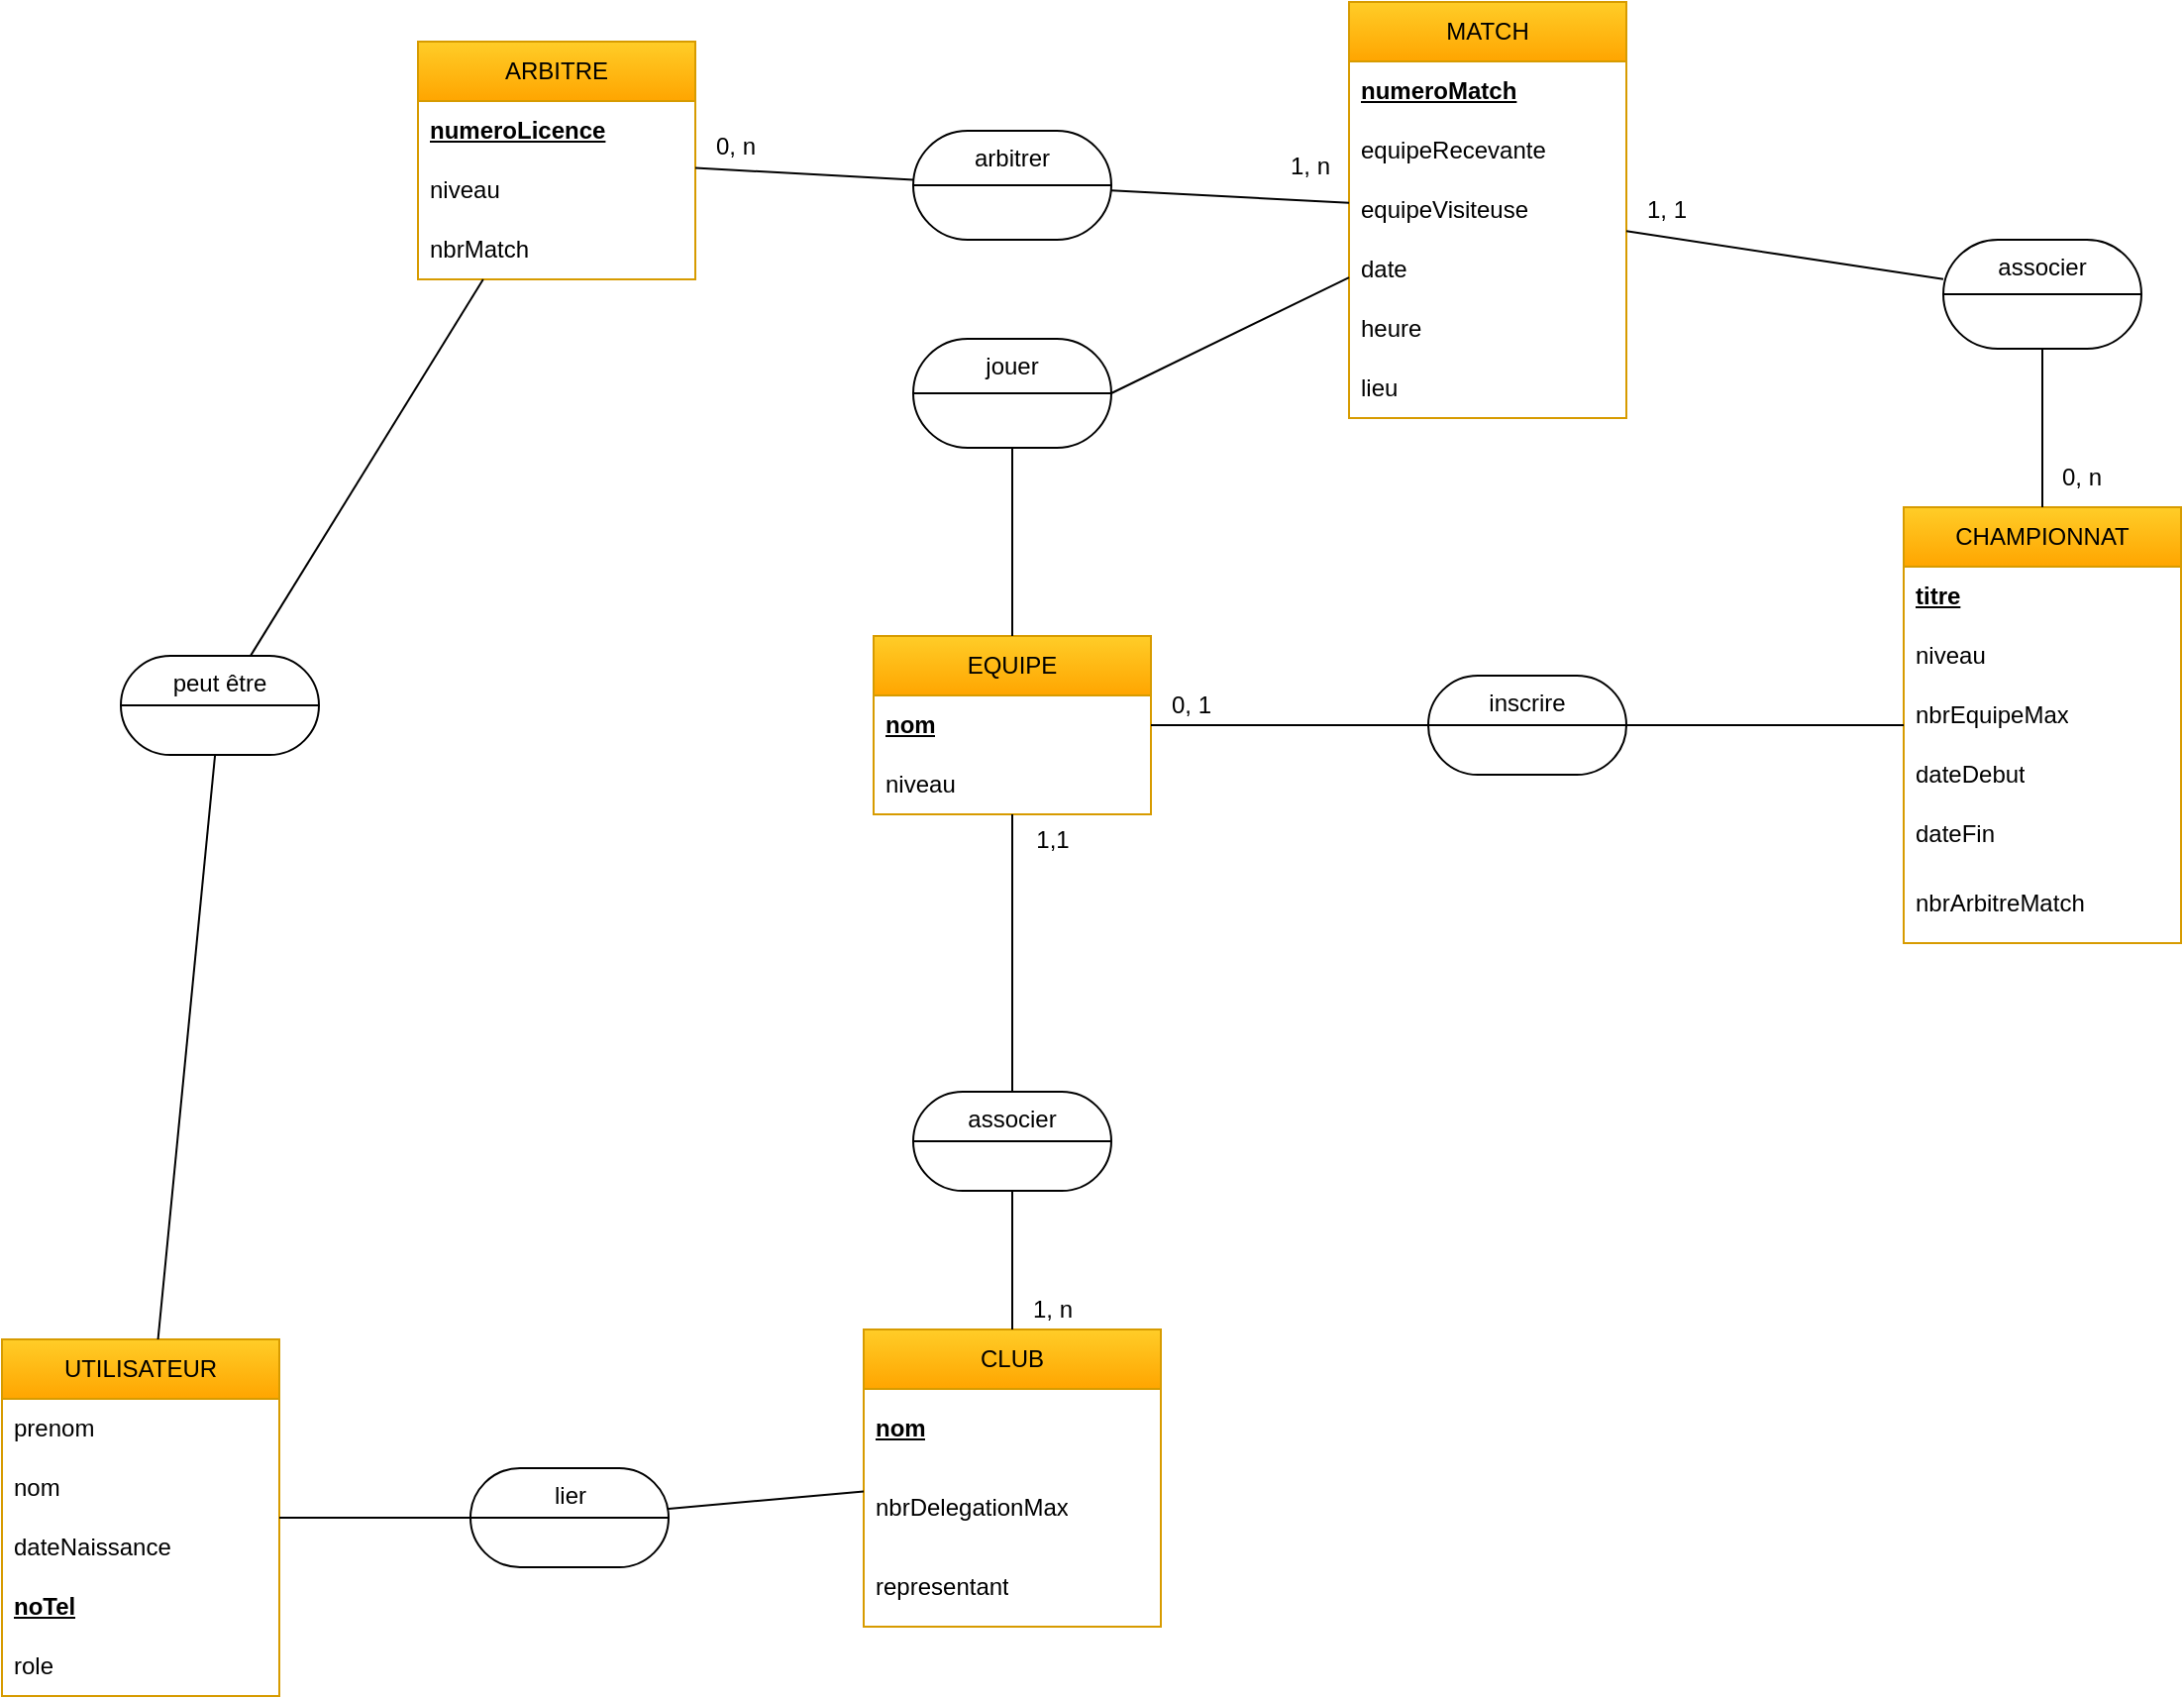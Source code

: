 <mxfile version="26.0.9">
  <diagram name="Page-1" id="JUciqOt_G452ZXEnrs8h">
    <mxGraphModel dx="2657" dy="1380" grid="1" gridSize="10" guides="1" tooltips="1" connect="1" arrows="0" fold="1" page="1" pageScale="1" pageWidth="827" pageHeight="1169" background="none" math="0" shadow="0">
      <root>
        <mxCell id="0" />
        <mxCell id="1" parent="0" />
        <mxCell id="q939kls-aYUzk323osBI-3" value="EQUIPE" style="swimlane;fontStyle=0;childLayout=stackLayout;horizontal=1;startSize=30;horizontalStack=0;resizeParent=1;resizeParentMax=0;resizeLast=0;collapsible=1;marginBottom=0;whiteSpace=wrap;html=1;fillColor=#ffcd28;strokeColor=#d79b00;gradientColor=#ffa500;" parent="1" vertex="1">
          <mxGeometry x="-310" y="370" width="140" height="90" as="geometry" />
        </mxCell>
        <mxCell id="q939kls-aYUzk323osBI-4" value="nom" style="text;strokeColor=none;fillColor=none;align=left;verticalAlign=middle;spacingLeft=4;spacingRight=4;overflow=hidden;points=[[0,0.5],[1,0.5]];portConstraint=eastwest;rotatable=0;whiteSpace=wrap;html=1;fontStyle=5" parent="q939kls-aYUzk323osBI-3" vertex="1">
          <mxGeometry y="30" width="140" height="30" as="geometry" />
        </mxCell>
        <mxCell id="q939kls-aYUzk323osBI-5" value="niveau" style="text;strokeColor=none;fillColor=none;align=left;verticalAlign=middle;spacingLeft=4;spacingRight=4;overflow=hidden;points=[[0,0.5],[1,0.5]];portConstraint=eastwest;rotatable=0;whiteSpace=wrap;html=1;" parent="q939kls-aYUzk323osBI-3" vertex="1">
          <mxGeometry y="60" width="140" height="30" as="geometry" />
        </mxCell>
        <mxCell id="bIR56mJPXCOL4Jivc4jr-1" value="CLUB" style="swimlane;fontStyle=0;childLayout=stackLayout;horizontal=1;startSize=30;horizontalStack=0;resizeParent=1;resizeParentMax=0;resizeLast=0;collapsible=1;marginBottom=0;whiteSpace=wrap;html=1;fillColor=#ffcd28;gradientColor=#ffa500;strokeColor=#d79b00;" parent="1" vertex="1">
          <mxGeometry x="-315" y="720" width="150" height="150" as="geometry" />
        </mxCell>
        <mxCell id="bIR56mJPXCOL4Jivc4jr-2" value="nom" style="text;strokeColor=none;fillColor=none;align=left;verticalAlign=middle;spacingLeft=4;spacingRight=4;overflow=hidden;points=[[0,0.5],[1,0.5]];portConstraint=eastwest;rotatable=0;whiteSpace=wrap;html=1;fontStyle=5" parent="bIR56mJPXCOL4Jivc4jr-1" vertex="1">
          <mxGeometry y="30" width="150" height="40" as="geometry" />
        </mxCell>
        <mxCell id="bIR56mJPXCOL4Jivc4jr-15" value="nbrDelegationMax" style="text;strokeColor=none;fillColor=none;align=left;verticalAlign=middle;spacingLeft=4;spacingRight=4;overflow=hidden;points=[[0,0.5],[1,0.5]];portConstraint=eastwest;rotatable=0;whiteSpace=wrap;html=1;" parent="bIR56mJPXCOL4Jivc4jr-1" vertex="1">
          <mxGeometry y="70" width="150" height="40" as="geometry" />
        </mxCell>
        <mxCell id="bIR56mJPXCOL4Jivc4jr-50" value="representant" style="text;strokeColor=none;fillColor=none;align=left;verticalAlign=middle;spacingLeft=4;spacingRight=4;overflow=hidden;points=[[0,0.5],[1,0.5]];portConstraint=eastwest;rotatable=0;whiteSpace=wrap;html=1;" parent="bIR56mJPXCOL4Jivc4jr-1" vertex="1">
          <mxGeometry y="110" width="150" height="40" as="geometry" />
        </mxCell>
        <mxCell id="bIR56mJPXCOL4Jivc4jr-5" value="ARBITRE" style="swimlane;fontStyle=0;childLayout=stackLayout;horizontal=1;startSize=30;horizontalStack=0;resizeParent=1;resizeParentMax=0;resizeLast=0;collapsible=1;marginBottom=0;whiteSpace=wrap;html=1;fillColor=#ffcd28;gradientColor=#ffa500;strokeColor=#d79b00;" parent="1" vertex="1">
          <mxGeometry x="-540" y="70" width="140" height="120" as="geometry" />
        </mxCell>
        <mxCell id="bIR56mJPXCOL4Jivc4jr-6" value="numeroLicence" style="text;strokeColor=none;fillColor=none;align=left;verticalAlign=middle;spacingLeft=4;spacingRight=4;overflow=hidden;points=[[0,0.5],[1,0.5]];portConstraint=eastwest;rotatable=0;whiteSpace=wrap;html=1;fontStyle=5" parent="bIR56mJPXCOL4Jivc4jr-5" vertex="1">
          <mxGeometry y="30" width="140" height="30" as="geometry" />
        </mxCell>
        <mxCell id="bIR56mJPXCOL4Jivc4jr-7" value="niveau" style="text;strokeColor=none;fillColor=none;align=left;verticalAlign=middle;spacingLeft=4;spacingRight=4;overflow=hidden;points=[[0,0.5],[1,0.5]];portConstraint=eastwest;rotatable=0;whiteSpace=wrap;html=1;" parent="bIR56mJPXCOL4Jivc4jr-5" vertex="1">
          <mxGeometry y="60" width="140" height="30" as="geometry" />
        </mxCell>
        <mxCell id="bIR56mJPXCOL4Jivc4jr-8" value="nbrMatch" style="text;strokeColor=none;fillColor=none;align=left;verticalAlign=middle;spacingLeft=4;spacingRight=4;overflow=hidden;points=[[0,0.5],[1,0.5]];portConstraint=eastwest;rotatable=0;whiteSpace=wrap;html=1;" parent="bIR56mJPXCOL4Jivc4jr-5" vertex="1">
          <mxGeometry y="90" width="140" height="30" as="geometry" />
        </mxCell>
        <mxCell id="bIR56mJPXCOL4Jivc4jr-9" value="UTILISATEUR" style="swimlane;fontStyle=0;childLayout=stackLayout;horizontal=1;startSize=30;horizontalStack=0;resizeParent=1;resizeParentMax=0;resizeLast=0;collapsible=1;marginBottom=0;whiteSpace=wrap;html=1;fillColor=#ffcd28;gradientColor=#ffa500;strokeColor=#d79b00;" parent="1" vertex="1">
          <mxGeometry x="-750" y="725" width="140" height="180" as="geometry">
            <mxRectangle x="570" y="300" width="90" height="30" as="alternateBounds" />
          </mxGeometry>
        </mxCell>
        <mxCell id="bIR56mJPXCOL4Jivc4jr-10" value="prenom" style="text;strokeColor=none;fillColor=none;align=left;verticalAlign=middle;spacingLeft=4;spacingRight=4;overflow=hidden;points=[[0,0.5],[1,0.5]];portConstraint=eastwest;rotatable=0;whiteSpace=wrap;html=1;fontStyle=0" parent="bIR56mJPXCOL4Jivc4jr-9" vertex="1">
          <mxGeometry y="30" width="140" height="30" as="geometry" />
        </mxCell>
        <mxCell id="bIR56mJPXCOL4Jivc4jr-11" value="nom" style="text;strokeColor=none;fillColor=none;align=left;verticalAlign=middle;spacingLeft=4;spacingRight=4;overflow=hidden;points=[[0,0.5],[1,0.5]];portConstraint=eastwest;rotatable=0;whiteSpace=wrap;html=1;fontStyle=0" parent="bIR56mJPXCOL4Jivc4jr-9" vertex="1">
          <mxGeometry y="60" width="140" height="30" as="geometry" />
        </mxCell>
        <mxCell id="bIR56mJPXCOL4Jivc4jr-12" value="dateNaissance" style="text;strokeColor=none;fillColor=none;align=left;verticalAlign=middle;spacingLeft=4;spacingRight=4;overflow=hidden;points=[[0,0.5],[1,0.5]];portConstraint=eastwest;rotatable=0;whiteSpace=wrap;html=1;fontStyle=0" parent="bIR56mJPXCOL4Jivc4jr-9" vertex="1">
          <mxGeometry y="90" width="140" height="30" as="geometry" />
        </mxCell>
        <mxCell id="bIR56mJPXCOL4Jivc4jr-13" value="noTel" style="text;strokeColor=none;fillColor=none;align=left;verticalAlign=middle;spacingLeft=4;spacingRight=4;overflow=hidden;points=[[0,0.5],[1,0.5]];portConstraint=eastwest;rotatable=0;whiteSpace=wrap;html=1;fontStyle=5" parent="bIR56mJPXCOL4Jivc4jr-9" vertex="1">
          <mxGeometry y="120" width="140" height="30" as="geometry" />
        </mxCell>
        <mxCell id="bIR56mJPXCOL4Jivc4jr-45" value="role" style="text;strokeColor=none;fillColor=none;align=left;verticalAlign=middle;spacingLeft=4;spacingRight=4;overflow=hidden;points=[[0,0.5],[1,0.5]];portConstraint=eastwest;rotatable=0;whiteSpace=wrap;html=1;" parent="bIR56mJPXCOL4Jivc4jr-9" vertex="1">
          <mxGeometry y="150" width="140" height="30" as="geometry" />
        </mxCell>
        <mxCell id="bIR56mJPXCOL4Jivc4jr-16" value="CHAMPIONNAT" style="swimlane;fontStyle=0;childLayout=stackLayout;horizontal=1;startSize=30;horizontalStack=0;resizeParent=1;resizeParentMax=0;resizeLast=0;collapsible=1;marginBottom=0;whiteSpace=wrap;html=1;fillColor=#ffcd28;strokeColor=#d79b00;gradientColor=#ffa500;" parent="1" vertex="1">
          <mxGeometry x="210" y="305" width="140" height="220" as="geometry" />
        </mxCell>
        <mxCell id="bIR56mJPXCOL4Jivc4jr-17" value="titre" style="text;strokeColor=none;fillColor=none;align=left;verticalAlign=middle;spacingLeft=4;spacingRight=4;overflow=hidden;points=[[0,0.5],[1,0.5]];portConstraint=eastwest;rotatable=0;whiteSpace=wrap;html=1;fontStyle=5" parent="bIR56mJPXCOL4Jivc4jr-16" vertex="1">
          <mxGeometry y="30" width="140" height="30" as="geometry" />
        </mxCell>
        <mxCell id="bIR56mJPXCOL4Jivc4jr-18" value="niveau" style="text;strokeColor=none;fillColor=none;align=left;verticalAlign=middle;spacingLeft=4;spacingRight=4;overflow=hidden;points=[[0,0.5],[1,0.5]];portConstraint=eastwest;rotatable=0;whiteSpace=wrap;html=1;" parent="bIR56mJPXCOL4Jivc4jr-16" vertex="1">
          <mxGeometry y="60" width="140" height="30" as="geometry" />
        </mxCell>
        <mxCell id="bIR56mJPXCOL4Jivc4jr-19" value="nbrEquipeMax" style="text;strokeColor=none;fillColor=none;align=left;verticalAlign=middle;spacingLeft=4;spacingRight=4;overflow=hidden;points=[[0,0.5],[1,0.5]];portConstraint=eastwest;rotatable=0;whiteSpace=wrap;html=1;" parent="bIR56mJPXCOL4Jivc4jr-16" vertex="1">
          <mxGeometry y="90" width="140" height="30" as="geometry" />
        </mxCell>
        <mxCell id="bIR56mJPXCOL4Jivc4jr-20" value="dateDebut" style="text;strokeColor=none;fillColor=none;align=left;verticalAlign=middle;spacingLeft=4;spacingRight=4;overflow=hidden;points=[[0,0.5],[1,0.5]];portConstraint=eastwest;rotatable=0;whiteSpace=wrap;html=1;" parent="bIR56mJPXCOL4Jivc4jr-16" vertex="1">
          <mxGeometry y="120" width="140" height="30" as="geometry" />
        </mxCell>
        <mxCell id="bIR56mJPXCOL4Jivc4jr-21" value="dateFin" style="text;strokeColor=none;fillColor=none;align=left;verticalAlign=middle;spacingLeft=4;spacingRight=4;overflow=hidden;points=[[0,0.5],[1,0.5]];portConstraint=eastwest;rotatable=0;whiteSpace=wrap;html=1;" parent="bIR56mJPXCOL4Jivc4jr-16" vertex="1">
          <mxGeometry y="150" width="140" height="30" as="geometry" />
        </mxCell>
        <mxCell id="bIR56mJPXCOL4Jivc4jr-22" value="nbrArbitreMatch" style="text;strokeColor=none;fillColor=none;align=left;verticalAlign=middle;spacingLeft=4;spacingRight=4;overflow=hidden;points=[[0,0.5],[1,0.5]];portConstraint=eastwest;rotatable=0;whiteSpace=wrap;html=1;" parent="bIR56mJPXCOL4Jivc4jr-16" vertex="1">
          <mxGeometry y="180" width="140" height="40" as="geometry" />
        </mxCell>
        <mxCell id="bIR56mJPXCOL4Jivc4jr-28" value="MATCH" style="swimlane;fontStyle=0;childLayout=stackLayout;horizontal=1;startSize=30;horizontalStack=0;resizeParent=1;resizeParentMax=0;resizeLast=0;collapsible=1;marginBottom=0;whiteSpace=wrap;html=1;fillColor=#ffcd28;gradientColor=#ffa500;strokeColor=#d79b00;" parent="1" vertex="1">
          <mxGeometry x="-70" y="50" width="140" height="210" as="geometry" />
        </mxCell>
        <mxCell id="bIR56mJPXCOL4Jivc4jr-30" value="numeroMatch" style="text;strokeColor=none;fillColor=none;align=left;verticalAlign=middle;spacingLeft=4;spacingRight=4;overflow=hidden;points=[[0,0.5],[1,0.5]];portConstraint=eastwest;rotatable=0;whiteSpace=wrap;html=1;fontStyle=5" parent="bIR56mJPXCOL4Jivc4jr-28" vertex="1">
          <mxGeometry y="30" width="140" height="30" as="geometry" />
        </mxCell>
        <mxCell id="bIR56mJPXCOL4Jivc4jr-31" value="equipeRecevante" style="text;strokeColor=none;fillColor=none;align=left;verticalAlign=middle;spacingLeft=4;spacingRight=4;overflow=hidden;points=[[0,0.5],[1,0.5]];portConstraint=eastwest;rotatable=0;whiteSpace=wrap;html=1;" parent="bIR56mJPXCOL4Jivc4jr-28" vertex="1">
          <mxGeometry y="60" width="140" height="30" as="geometry" />
        </mxCell>
        <mxCell id="bIR56mJPXCOL4Jivc4jr-32" value="equipeVisiteuse" style="text;strokeColor=none;fillColor=none;align=left;verticalAlign=middle;spacingLeft=4;spacingRight=4;overflow=hidden;points=[[0,0.5],[1,0.5]];portConstraint=eastwest;rotatable=0;whiteSpace=wrap;html=1;" parent="bIR56mJPXCOL4Jivc4jr-28" vertex="1">
          <mxGeometry y="90" width="140" height="30" as="geometry" />
        </mxCell>
        <mxCell id="bIR56mJPXCOL4Jivc4jr-33" value="date" style="text;strokeColor=none;fillColor=none;align=left;verticalAlign=middle;spacingLeft=4;spacingRight=4;overflow=hidden;points=[[0,0.5],[1,0.5]];portConstraint=eastwest;rotatable=0;whiteSpace=wrap;html=1;" parent="bIR56mJPXCOL4Jivc4jr-28" vertex="1">
          <mxGeometry y="120" width="140" height="30" as="geometry" />
        </mxCell>
        <mxCell id="bIR56mJPXCOL4Jivc4jr-34" value="heure" style="text;strokeColor=none;fillColor=none;align=left;verticalAlign=middle;spacingLeft=4;spacingRight=4;overflow=hidden;points=[[0,0.5],[1,0.5]];portConstraint=eastwest;rotatable=0;whiteSpace=wrap;html=1;" parent="bIR56mJPXCOL4Jivc4jr-28" vertex="1">
          <mxGeometry y="150" width="140" height="30" as="geometry" />
        </mxCell>
        <mxCell id="bIR56mJPXCOL4Jivc4jr-35" value="lieu" style="text;strokeColor=none;fillColor=none;align=left;verticalAlign=middle;spacingLeft=4;spacingRight=4;overflow=hidden;points=[[0,0.5],[1,0.5]];portConstraint=eastwest;rotatable=0;whiteSpace=wrap;html=1;" parent="bIR56mJPXCOL4Jivc4jr-28" vertex="1">
          <mxGeometry y="180" width="140" height="30" as="geometry" />
        </mxCell>
        <mxCell id="bIR56mJPXCOL4Jivc4jr-36" value="associer" style="rounded=1;whiteSpace=wrap;html=1;arcSize=50;labelPosition=center;verticalLabelPosition=middle;align=center;verticalAlign=top;" parent="1" vertex="1">
          <mxGeometry x="-290" y="600" width="100" height="50" as="geometry" />
        </mxCell>
        <mxCell id="bIR56mJPXCOL4Jivc4jr-38" value="" style="endArrow=none;html=1;rounded=0;" parent="1" source="bIR56mJPXCOL4Jivc4jr-36" target="q939kls-aYUzk323osBI-3" edge="1">
          <mxGeometry width="50" height="50" relative="1" as="geometry">
            <mxPoint x="-260" y="570" as="sourcePoint" />
            <mxPoint x="-210" y="520" as="targetPoint" />
          </mxGeometry>
        </mxCell>
        <mxCell id="bIR56mJPXCOL4Jivc4jr-39" value="" style="endArrow=none;html=1;rounded=0;" parent="1" target="bIR56mJPXCOL4Jivc4jr-36" edge="1">
          <mxGeometry width="50" height="50" relative="1" as="geometry">
            <mxPoint x="-240" y="720" as="sourcePoint" />
            <mxPoint x="-220" y="680" as="targetPoint" />
          </mxGeometry>
        </mxCell>
        <mxCell id="bIR56mJPXCOL4Jivc4jr-40" value="" style="endArrow=none;html=1;rounded=0;exitX=0;exitY=0.5;exitDx=0;exitDy=0;entryX=1;entryY=0.5;entryDx=0;entryDy=0;" parent="1" source="bIR56mJPXCOL4Jivc4jr-36" target="bIR56mJPXCOL4Jivc4jr-36" edge="1">
          <mxGeometry width="50" height="50" relative="1" as="geometry">
            <mxPoint x="-240" y="670" as="sourcePoint" />
            <mxPoint x="-190" y="620" as="targetPoint" />
          </mxGeometry>
        </mxCell>
        <mxCell id="bIR56mJPXCOL4Jivc4jr-41" value="lier" style="rounded=1;whiteSpace=wrap;html=1;arcSize=50;labelPosition=center;verticalLabelPosition=middle;align=center;verticalAlign=top;" parent="1" vertex="1">
          <mxGeometry x="-513.5" y="790" width="100" height="50" as="geometry" />
        </mxCell>
        <mxCell id="bIR56mJPXCOL4Jivc4jr-42" value="" style="endArrow=none;html=1;rounded=0;exitX=0;exitY=0.5;exitDx=0;exitDy=0;entryX=1;entryY=0.5;entryDx=0;entryDy=0;" parent="1" source="bIR56mJPXCOL4Jivc4jr-41" target="bIR56mJPXCOL4Jivc4jr-41" edge="1">
          <mxGeometry width="50" height="50" relative="1" as="geometry">
            <mxPoint x="-430" y="860" as="sourcePoint" />
            <mxPoint x="-380" y="810" as="targetPoint" />
          </mxGeometry>
        </mxCell>
        <mxCell id="bIR56mJPXCOL4Jivc4jr-43" value="" style="endArrow=none;html=1;rounded=0;" parent="1" source="bIR56mJPXCOL4Jivc4jr-9" target="bIR56mJPXCOL4Jivc4jr-41" edge="1">
          <mxGeometry width="50" height="50" relative="1" as="geometry">
            <mxPoint x="-440" y="660" as="sourcePoint" />
            <mxPoint x="-390" y="610" as="targetPoint" />
          </mxGeometry>
        </mxCell>
        <mxCell id="bIR56mJPXCOL4Jivc4jr-44" value="" style="endArrow=none;html=1;rounded=0;" parent="1" source="bIR56mJPXCOL4Jivc4jr-41" target="bIR56mJPXCOL4Jivc4jr-1" edge="1">
          <mxGeometry width="50" height="50" relative="1" as="geometry">
            <mxPoint x="-440" y="660" as="sourcePoint" />
            <mxPoint x="-390" y="610" as="targetPoint" />
          </mxGeometry>
        </mxCell>
        <mxCell id="bIR56mJPXCOL4Jivc4jr-46" value="inscrire" style="rounded=1;whiteSpace=wrap;html=1;arcSize=50;labelPosition=center;verticalLabelPosition=middle;align=center;verticalAlign=top;" parent="1" vertex="1">
          <mxGeometry x="-30" y="390" width="100" height="50" as="geometry" />
        </mxCell>
        <mxCell id="bIR56mJPXCOL4Jivc4jr-47" value="" style="endArrow=none;html=1;rounded=0;exitX=0;exitY=0.5;exitDx=0;exitDy=0;entryX=1;entryY=0.5;entryDx=0;entryDy=0;" parent="1" source="bIR56mJPXCOL4Jivc4jr-46" target="bIR56mJPXCOL4Jivc4jr-46" edge="1">
          <mxGeometry width="50" height="50" relative="1" as="geometry">
            <mxPoint x="50" y="480" as="sourcePoint" />
            <mxPoint x="100" y="430" as="targetPoint" />
          </mxGeometry>
        </mxCell>
        <mxCell id="bIR56mJPXCOL4Jivc4jr-48" value="" style="endArrow=none;html=1;rounded=0;" parent="1" source="q939kls-aYUzk323osBI-3" target="bIR56mJPXCOL4Jivc4jr-46" edge="1">
          <mxGeometry width="50" height="50" relative="1" as="geometry">
            <mxPoint x="-40" y="560" as="sourcePoint" />
            <mxPoint x="10" y="510" as="targetPoint" />
          </mxGeometry>
        </mxCell>
        <mxCell id="bIR56mJPXCOL4Jivc4jr-49" value="" style="endArrow=none;html=1;rounded=0;" parent="1" source="bIR56mJPXCOL4Jivc4jr-46" target="bIR56mJPXCOL4Jivc4jr-16" edge="1">
          <mxGeometry width="50" height="50" relative="1" as="geometry">
            <mxPoint x="-40" y="560" as="sourcePoint" />
            <mxPoint x="10" y="510" as="targetPoint" />
          </mxGeometry>
        </mxCell>
        <mxCell id="bIR56mJPXCOL4Jivc4jr-51" value="" style="endArrow=none;html=1;rounded=0;" parent="1" source="bIR56mJPXCOL4Jivc4jr-5" target="bIR56mJPXCOL4Jivc4jr-52" edge="1">
          <mxGeometry width="50" height="50" relative="1" as="geometry">
            <mxPoint x="-40" y="820" as="sourcePoint" />
            <mxPoint x="10" y="770" as="targetPoint" />
          </mxGeometry>
        </mxCell>
        <mxCell id="bIR56mJPXCOL4Jivc4jr-52" value="arbitrer" style="rounded=1;whiteSpace=wrap;html=1;arcSize=50;verticalAlign=top;" parent="1" vertex="1">
          <mxGeometry x="-290" y="115" width="100" height="55" as="geometry" />
        </mxCell>
        <mxCell id="bIR56mJPXCOL4Jivc4jr-53" value="" style="endArrow=none;html=1;rounded=0;" parent="1" source="bIR56mJPXCOL4Jivc4jr-52" target="bIR56mJPXCOL4Jivc4jr-28" edge="1">
          <mxGeometry width="50" height="50" relative="1" as="geometry">
            <mxPoint x="-160" y="860" as="sourcePoint" />
            <mxPoint x="-110" y="810" as="targetPoint" />
          </mxGeometry>
        </mxCell>
        <mxCell id="bIR56mJPXCOL4Jivc4jr-54" value="" style="endArrow=none;html=1;rounded=0;entryX=1;entryY=0.5;entryDx=0;entryDy=0;exitX=0;exitY=0.5;exitDx=0;exitDy=0;" parent="1" source="bIR56mJPXCOL4Jivc4jr-52" target="bIR56mJPXCOL4Jivc4jr-52" edge="1">
          <mxGeometry width="50" height="50" relative="1" as="geometry">
            <mxPoint x="-40" y="845" as="sourcePoint" />
            <mxPoint x="10" y="795" as="targetPoint" />
          </mxGeometry>
        </mxCell>
        <mxCell id="bIR56mJPXCOL4Jivc4jr-57" value="associer" style="rounded=1;whiteSpace=wrap;html=1;arcSize=50;verticalAlign=top;" parent="1" vertex="1">
          <mxGeometry x="230" y="170" width="100" height="55" as="geometry" />
        </mxCell>
        <mxCell id="bIR56mJPXCOL4Jivc4jr-58" value="" style="endArrow=none;html=1;rounded=0;entryX=1;entryY=0.5;entryDx=0;entryDy=0;exitX=0;exitY=0.5;exitDx=0;exitDy=0;" parent="1" source="bIR56mJPXCOL4Jivc4jr-57" target="bIR56mJPXCOL4Jivc4jr-57" edge="1">
          <mxGeometry width="50" height="50" relative="1" as="geometry">
            <mxPoint x="280" y="680" as="sourcePoint" />
            <mxPoint x="290" y="620" as="targetPoint" />
          </mxGeometry>
        </mxCell>
        <mxCell id="bIR56mJPXCOL4Jivc4jr-60" value="" style="endArrow=none;html=1;rounded=0;" parent="1" source="bIR56mJPXCOL4Jivc4jr-57" target="bIR56mJPXCOL4Jivc4jr-28" edge="1">
          <mxGeometry width="50" height="50" relative="1" as="geometry">
            <mxPoint x="-80" y="760" as="sourcePoint" />
            <mxPoint x="-30" y="710" as="targetPoint" />
          </mxGeometry>
        </mxCell>
        <mxCell id="bIR56mJPXCOL4Jivc4jr-61" value="jouer" style="rounded=1;whiteSpace=wrap;html=1;arcSize=50;verticalAlign=top;" parent="1" vertex="1">
          <mxGeometry x="-290" y="220" width="100" height="55" as="geometry" />
        </mxCell>
        <mxCell id="bIR56mJPXCOL4Jivc4jr-62" value="" style="endArrow=none;html=1;rounded=0;entryX=1;entryY=0.5;entryDx=0;entryDy=0;exitX=0;exitY=0.5;exitDx=0;exitDy=0;" parent="1" source="bIR56mJPXCOL4Jivc4jr-61" target="bIR56mJPXCOL4Jivc4jr-61" edge="1">
          <mxGeometry width="50" height="50" relative="1" as="geometry">
            <mxPoint x="-280" y="310" as="sourcePoint" />
            <mxPoint x="-230" y="260" as="targetPoint" />
          </mxGeometry>
        </mxCell>
        <mxCell id="FSsoupv-mRbQfXQAmDxD-4" value="0, 1" style="text;html=1;align=center;verticalAlign=middle;resizable=0;points=[];autosize=1;strokeColor=none;fillColor=none;" vertex="1" parent="1">
          <mxGeometry x="-170" y="390" width="40" height="30" as="geometry" />
        </mxCell>
        <mxCell id="FSsoupv-mRbQfXQAmDxD-5" value="1, 1" style="text;html=1;align=center;verticalAlign=middle;resizable=0;points=[];autosize=1;strokeColor=none;fillColor=none;" vertex="1" parent="1">
          <mxGeometry x="70" y="140" width="40" height="30" as="geometry" />
        </mxCell>
        <mxCell id="FSsoupv-mRbQfXQAmDxD-7" value="" style="endArrow=none;html=1;rounded=0;" edge="1" parent="1" source="bIR56mJPXCOL4Jivc4jr-57" target="bIR56mJPXCOL4Jivc4jr-16">
          <mxGeometry width="50" height="50" relative="1" as="geometry">
            <mxPoint x="280" y="225" as="sourcePoint" />
            <mxPoint x="280" y="260" as="targetPoint" />
          </mxGeometry>
        </mxCell>
        <mxCell id="FSsoupv-mRbQfXQAmDxD-9" value="0, n" style="text;html=1;align=center;verticalAlign=middle;whiteSpace=wrap;rounded=0;" vertex="1" parent="1">
          <mxGeometry x="270" y="275" width="60" height="30" as="geometry" />
        </mxCell>
        <mxCell id="FSsoupv-mRbQfXQAmDxD-10" value="0, n" style="text;html=1;align=center;verticalAlign=middle;resizable=0;points=[];autosize=1;strokeColor=none;fillColor=none;" vertex="1" parent="1">
          <mxGeometry x="-400" y="108" width="40" height="30" as="geometry" />
        </mxCell>
        <mxCell id="FSsoupv-mRbQfXQAmDxD-11" value="1, n" style="text;html=1;align=center;verticalAlign=middle;resizable=0;points=[];autosize=1;strokeColor=none;fillColor=none;" vertex="1" parent="1">
          <mxGeometry x="-110" y="118" width="40" height="30" as="geometry" />
        </mxCell>
        <mxCell id="FSsoupv-mRbQfXQAmDxD-12" value="1,1" style="text;html=1;align=center;verticalAlign=middle;resizable=0;points=[];autosize=1;strokeColor=none;fillColor=none;" vertex="1" parent="1">
          <mxGeometry x="-240" y="458" width="40" height="30" as="geometry" />
        </mxCell>
        <mxCell id="FSsoupv-mRbQfXQAmDxD-13" value="1, n" style="text;html=1;align=center;verticalAlign=middle;resizable=0;points=[];autosize=1;strokeColor=none;fillColor=none;" vertex="1" parent="1">
          <mxGeometry x="-240" y="695" width="40" height="30" as="geometry" />
        </mxCell>
        <mxCell id="FSsoupv-mRbQfXQAmDxD-14" value="" style="endArrow=none;html=1;rounded=0;" edge="1" parent="1" source="q939kls-aYUzk323osBI-3" target="bIR56mJPXCOL4Jivc4jr-61">
          <mxGeometry width="50" height="50" relative="1" as="geometry">
            <mxPoint x="-210" y="350" as="sourcePoint" />
            <mxPoint x="-160" y="300" as="targetPoint" />
          </mxGeometry>
        </mxCell>
        <mxCell id="FSsoupv-mRbQfXQAmDxD-15" value="" style="endArrow=none;html=1;rounded=0;exitX=1;exitY=0.5;exitDx=0;exitDy=0;" edge="1" parent="1" source="bIR56mJPXCOL4Jivc4jr-61" target="bIR56mJPXCOL4Jivc4jr-28">
          <mxGeometry width="50" height="50" relative="1" as="geometry">
            <mxPoint x="-210" y="350" as="sourcePoint" />
            <mxPoint x="-160" y="300" as="targetPoint" />
          </mxGeometry>
        </mxCell>
        <mxCell id="FSsoupv-mRbQfXQAmDxD-17" value="peut être" style="rounded=1;whiteSpace=wrap;html=1;arcSize=50;labelPosition=center;verticalLabelPosition=middle;align=center;verticalAlign=top;" vertex="1" parent="1">
          <mxGeometry x="-690" y="380" width="100" height="50" as="geometry" />
        </mxCell>
        <mxCell id="FSsoupv-mRbQfXQAmDxD-18" value="" style="endArrow=none;html=1;rounded=0;exitX=0;exitY=0.5;exitDx=0;exitDy=0;entryX=1;entryY=0.5;entryDx=0;entryDy=0;" edge="1" parent="1" source="FSsoupv-mRbQfXQAmDxD-17" target="FSsoupv-mRbQfXQAmDxD-17">
          <mxGeometry width="50" height="50" relative="1" as="geometry">
            <mxPoint x="-610" y="470" as="sourcePoint" />
            <mxPoint x="-560" y="420" as="targetPoint" />
          </mxGeometry>
        </mxCell>
        <mxCell id="FSsoupv-mRbQfXQAmDxD-19" value="" style="endArrow=none;html=1;rounded=0;" edge="1" parent="1" source="FSsoupv-mRbQfXQAmDxD-17" target="bIR56mJPXCOL4Jivc4jr-5">
          <mxGeometry width="50" height="50" relative="1" as="geometry">
            <mxPoint x="-550" y="420" as="sourcePoint" />
            <mxPoint x="-500" y="370" as="targetPoint" />
          </mxGeometry>
        </mxCell>
        <mxCell id="FSsoupv-mRbQfXQAmDxD-20" value="" style="endArrow=none;html=1;rounded=0;" edge="1" parent="1" source="bIR56mJPXCOL4Jivc4jr-9" target="FSsoupv-mRbQfXQAmDxD-17">
          <mxGeometry width="50" height="50" relative="1" as="geometry">
            <mxPoint x="-550" y="650" as="sourcePoint" />
            <mxPoint x="-500" y="600" as="targetPoint" />
          </mxGeometry>
        </mxCell>
      </root>
    </mxGraphModel>
  </diagram>
</mxfile>
